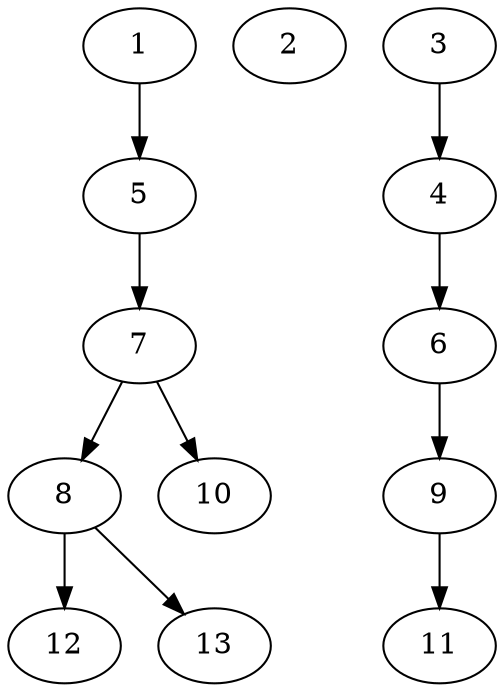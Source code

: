 // DAG (tier=1-easy, mode=compute, n=13, ccr=0.291, fat=0.478, density=0.343, regular=0.682, jump=0.035, mindata=262144, maxdata=2097152)
// DAG automatically generated by daggen at Sun Aug 24 16:33:32 2025
// /home/ermia/Project/Environments/daggen/bin/daggen --dot --ccr 0.291 --fat 0.478 --regular 0.682 --density 0.343 --jump 0.035 --mindata 262144 --maxdata 2097152 -n 13 
digraph G {
  1 [size="825892632658141", alpha="0.14", expect_size="412946316329070"]
  1 -> 5 [size ="14816303382528"]
  2 [size="784433594170954", alpha="0.15", expect_size="392216797085477"]
  3 [size="399104423248265216", alpha="0.19", expect_size="199552211624132608"]
  3 -> 4 [size ="4336583180288"]
  4 [size="21480615121169176", alpha="0.02", expect_size="10740307560584588"]
  4 -> 6 [size ="16441671680000"]
  5 [size="746794370669215744", alpha="0.07", expect_size="373397185334607872"]
  5 -> 7 [size ="6585023725568"]
  6 [size="1362516112054586", alpha="0.12", expect_size="681258056027293"]
  6 -> 9 [size ="27239521452032"]
  7 [size="6699790696661909504", alpha="0.00", expect_size="3349895348330954752"]
  7 -> 8 [size ="28431349710848"]
  7 -> 10 [size ="28431349710848"]
  8 [size="553254451285688", alpha="0.14", expect_size="276627225642844"]
  8 -> 12 [size ="1375941427200"]
  8 -> 13 [size ="1375941427200"]
  9 [size="1414146819957768", alpha="0.10", expect_size="707073409978884"]
  9 -> 11 [size ="29396903657472"]
  10 [size="611685050162944", alpha="0.16", expect_size="305842525081472"]
  11 [size="1069145884015825", alpha="0.07", expect_size="534572942007912"]
  12 [size="213617921091455", alpha="0.12", expect_size="106808960545727"]
  13 [size="1902199139467264000", alpha="0.08", expect_size="951099569733632000"]
}